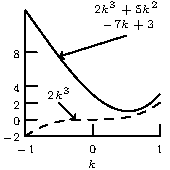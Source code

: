 import graph;
import math;

real xmax=1;
real xmin=-1;

size(3cm,IgnoreAspect);
// unitsize(3cm/(xmax-xmin));
defaultpen(fontsize(6pt));

typedef real r_r(real x);
typedef bool3 r_b3(real x);

void labpath(pair lp, real x0, r_r g, string tex, pair dir)
{
  real m=(g(x0+1e-6)-g(x0-1e-6))/(2e-6);
  pair u=(-m,1)/sqrt(m*m+1);
  pair p0=(x0,g(x0));
  if (p0.y>lp.y) {
    u=-u;
  }

  draw(lp--(x0,g(x0)),arrow=Arrow(TeXHead));
  label(tex,lp,dir);
}

real f(real k) { return 2*k**3+5*k**2-7*k+3; }
real g(real k) { return 2*k**3; }

real ymin=xmin**3,ymax=xmax**3;

bool3 boundf(real x) { real y=f(x); return ymin <= y && y <= ymax; }
bool3 boundg(real x) { real y=g(x); return ymin <= y && y <= ymax; }

draw(graph(f,xmin,xmax,operator --));
draw(graph(g,xmin,xmax,operator --),dashed);

xaxis("$k$",Bottom,LeftTicks(new real[]{-1,0,1}));
yaxis(Left,RightTicks(new real[]{-2,0,2,4,8}));

labpath((0.5,10),-0.50,f,"$\begin{array}{c}2k^3+5k^2\\\ -7k+3\end{array}$",N);
labpath((-0.50,2),-0.25,g,"$2k^3$",N);
